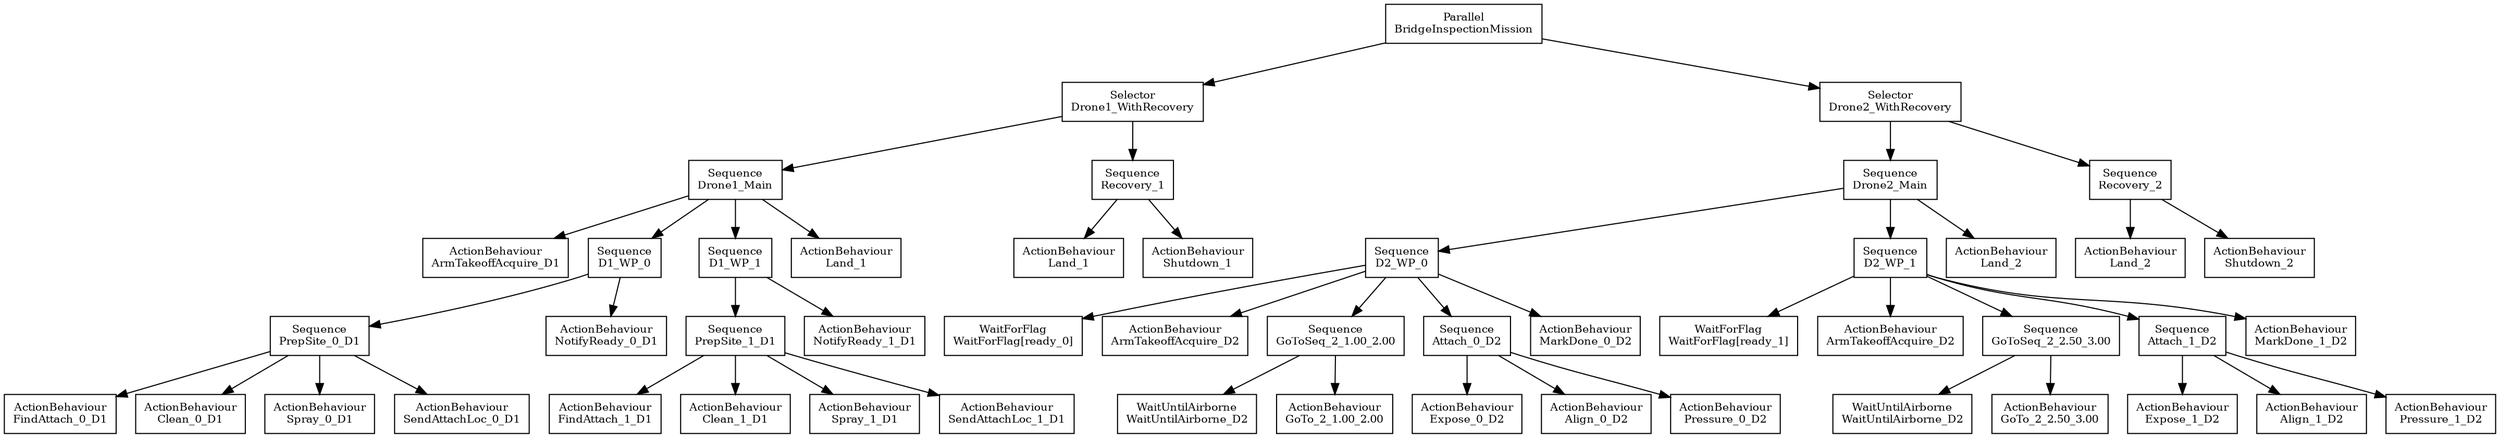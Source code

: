 digraph BehaviourTree {
  rankdir=TB;
  node [fontsize=10]
  n0 [label="Parallel\nBridgeInspectionMission", shape=box];
  n1 [label="Selector\nDrone1_WithRecovery", shape=box];
  n2 [label="Selector\nDrone2_WithRecovery", shape=box];
  n3 [label="Sequence\nDrone1_Main", shape=box];
  n4 [label="Sequence\nRecovery_1", shape=box];
  n5 [label="Sequence\nDrone2_Main", shape=box];
  n6 [label="Sequence\nRecovery_2", shape=box];
  n7 [label="ActionBehaviour\nArmTakeoffAcquire_D1", shape=box];
  n8 [label="Sequence\nD1_WP_0", shape=box];
  n9 [label="Sequence\nD1_WP_1", shape=box];
  n10 [label="ActionBehaviour\nLand_1", shape=box];
  n11 [label="ActionBehaviour\nLand_1", shape=box];
  n12 [label="ActionBehaviour\nShutdown_1", shape=box];
  n13 [label="Sequence\nD2_WP_0", shape=box];
  n14 [label="Sequence\nD2_WP_1", shape=box];
  n15 [label="ActionBehaviour\nLand_2", shape=box];
  n16 [label="ActionBehaviour\nLand_2", shape=box];
  n17 [label="ActionBehaviour\nShutdown_2", shape=box];
  n18 [label="Sequence\nPrepSite_0_D1", shape=box];
  n19 [label="ActionBehaviour\nNotifyReady_0_D1", shape=box];
  n20 [label="Sequence\nPrepSite_1_D1", shape=box];
  n21 [label="ActionBehaviour\nNotifyReady_1_D1", shape=box];
  n22 [label="WaitForFlag\nWaitForFlag[ready_0]", shape=box];
  n23 [label="ActionBehaviour\nArmTakeoffAcquire_D2", shape=box];
  n24 [label="Sequence\nGoToSeq_2_1.00_2.00", shape=box];
  n25 [label="Sequence\nAttach_0_D2", shape=box];
  n26 [label="ActionBehaviour\nMarkDone_0_D2", shape=box];
  n27 [label="WaitForFlag\nWaitForFlag[ready_1]", shape=box];
  n28 [label="ActionBehaviour\nArmTakeoffAcquire_D2", shape=box];
  n29 [label="Sequence\nGoToSeq_2_2.50_3.00", shape=box];
  n30 [label="Sequence\nAttach_1_D2", shape=box];
  n31 [label="ActionBehaviour\nMarkDone_1_D2", shape=box];
  n32 [label="ActionBehaviour\nFindAttach_0_D1", shape=box];
  n33 [label="ActionBehaviour\nClean_0_D1", shape=box];
  n34 [label="ActionBehaviour\nSpray_0_D1", shape=box];
  n35 [label="ActionBehaviour\nSendAttachLoc_0_D1", shape=box];
  n36 [label="ActionBehaviour\nFindAttach_1_D1", shape=box];
  n37 [label="ActionBehaviour\nClean_1_D1", shape=box];
  n38 [label="ActionBehaviour\nSpray_1_D1", shape=box];
  n39 [label="ActionBehaviour\nSendAttachLoc_1_D1", shape=box];
  n40 [label="WaitUntilAirborne\nWaitUntilAirborne_D2", shape=box];
  n41 [label="ActionBehaviour\nGoTo_2_1.00_2.00", shape=box];
  n42 [label="ActionBehaviour\nExpose_0_D2", shape=box];
  n43 [label="ActionBehaviour\nAlign_0_D2", shape=box];
  n44 [label="ActionBehaviour\nPressure_0_D2", shape=box];
  n45 [label="WaitUntilAirborne\nWaitUntilAirborne_D2", shape=box];
  n46 [label="ActionBehaviour\nGoTo_2_2.50_3.00", shape=box];
  n47 [label="ActionBehaviour\nExpose_1_D2", shape=box];
  n48 [label="ActionBehaviour\nAlign_1_D2", shape=box];
  n49 [label="ActionBehaviour\nPressure_1_D2", shape=box];
  n0 -> n1;
  n0 -> n2;
  n1 -> n3;
  n1 -> n4;
  n2 -> n5;
  n2 -> n6;
  n3 -> n7;
  n3 -> n8;
  n3 -> n9;
  n3 -> n10;
  n4 -> n11;
  n4 -> n12;
  n5 -> n13;
  n5 -> n14;
  n5 -> n15;
  n6 -> n16;
  n6 -> n17;
  n8 -> n18;
  n8 -> n19;
  n9 -> n20;
  n9 -> n21;
  n13 -> n22;
  n13 -> n23;
  n13 -> n24;
  n13 -> n25;
  n13 -> n26;
  n14 -> n27;
  n14 -> n28;
  n14 -> n29;
  n14 -> n30;
  n14 -> n31;
  n18 -> n32;
  n18 -> n33;
  n18 -> n34;
  n18 -> n35;
  n20 -> n36;
  n20 -> n37;
  n20 -> n38;
  n20 -> n39;
  n24 -> n40;
  n24 -> n41;
  n25 -> n42;
  n25 -> n43;
  n25 -> n44;
  n29 -> n45;
  n29 -> n46;
  n30 -> n47;
  n30 -> n48;
  n30 -> n49;
}
